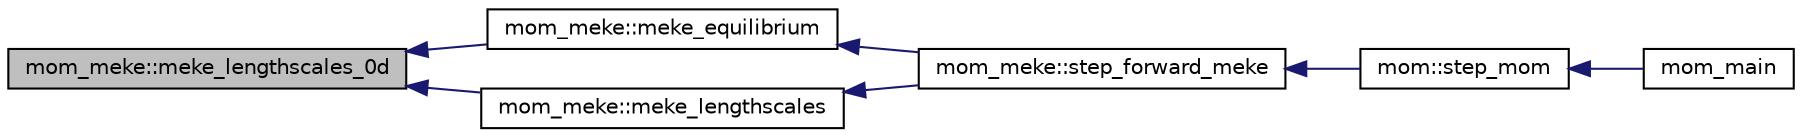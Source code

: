 digraph "mom_meke::meke_lengthscales_0d"
{
 // INTERACTIVE_SVG=YES
  edge [fontname="Helvetica",fontsize="10",labelfontname="Helvetica",labelfontsize="10"];
  node [fontname="Helvetica",fontsize="10",shape=record];
  rankdir="LR";
  Node32 [label="mom_meke::meke_lengthscales_0d",height=0.2,width=0.4,color="black", fillcolor="grey75", style="filled", fontcolor="black"];
  Node32 -> Node33 [dir="back",color="midnightblue",fontsize="10",style="solid",fontname="Helvetica"];
  Node33 [label="mom_meke::meke_equilibrium",height=0.2,width=0.4,color="black", fillcolor="white", style="filled",URL="$namespacemom__meke.html#afc39c025706ccbcab39795b56a01d15c",tooltip="Calculates the equilibrium solutino where the source depends only on MEKE diffusivity and there is no..."];
  Node33 -> Node34 [dir="back",color="midnightblue",fontsize="10",style="solid",fontname="Helvetica"];
  Node34 [label="mom_meke::step_forward_meke",height=0.2,width=0.4,color="black", fillcolor="white", style="filled",URL="$namespacemom__meke.html#adff303c8c542ec848294078e4b3bc010",tooltip="Integrates forward-in-time the MEKE eddy energy equation. See MEKE equations. "];
  Node34 -> Node35 [dir="back",color="midnightblue",fontsize="10",style="solid",fontname="Helvetica"];
  Node35 [label="mom::step_mom",height=0.2,width=0.4,color="black", fillcolor="white", style="filled",URL="$namespacemom.html#a4c8332b095c6d295084089aa6b3b678a",tooltip="This subroutine orchestrates the time stepping of MOM. The adiabatic dynamics are stepped by calls to..."];
  Node35 -> Node36 [dir="back",color="midnightblue",fontsize="10",style="solid",fontname="Helvetica"];
  Node36 [label="mom_main",height=0.2,width=0.4,color="black", fillcolor="white", style="filled",URL="$MOM__driver_8F90.html#a08fffeb2d8e8acbf9ed4609be6d258c6"];
  Node32 -> Node37 [dir="back",color="midnightblue",fontsize="10",style="solid",fontname="Helvetica"];
  Node37 [label="mom_meke::meke_lengthscales",height=0.2,width=0.4,color="black", fillcolor="white", style="filled",URL="$namespacemom__meke.html#aa5ed096f400a914e1e318fde1e880ffe",tooltip="Calculates the eddy mixing length scale and  and  functions that are ratios of either bottom or barot..."];
  Node37 -> Node34 [dir="back",color="midnightblue",fontsize="10",style="solid",fontname="Helvetica"];
}
